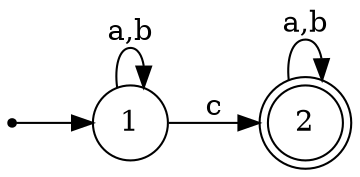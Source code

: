 // L = {w ∈ {a, b, c}∗ | |w|c = 1}

digraph G {
    rankdir=LR
    node [shape=circle]

    0 [shape=point]
    1
    2 [shape=doublecircle]

    0 -> 1
    1 -> 1 [label="a,b"]
    1 -> 2 [label=c]
    2 -> 2 [label="a,b"]

}